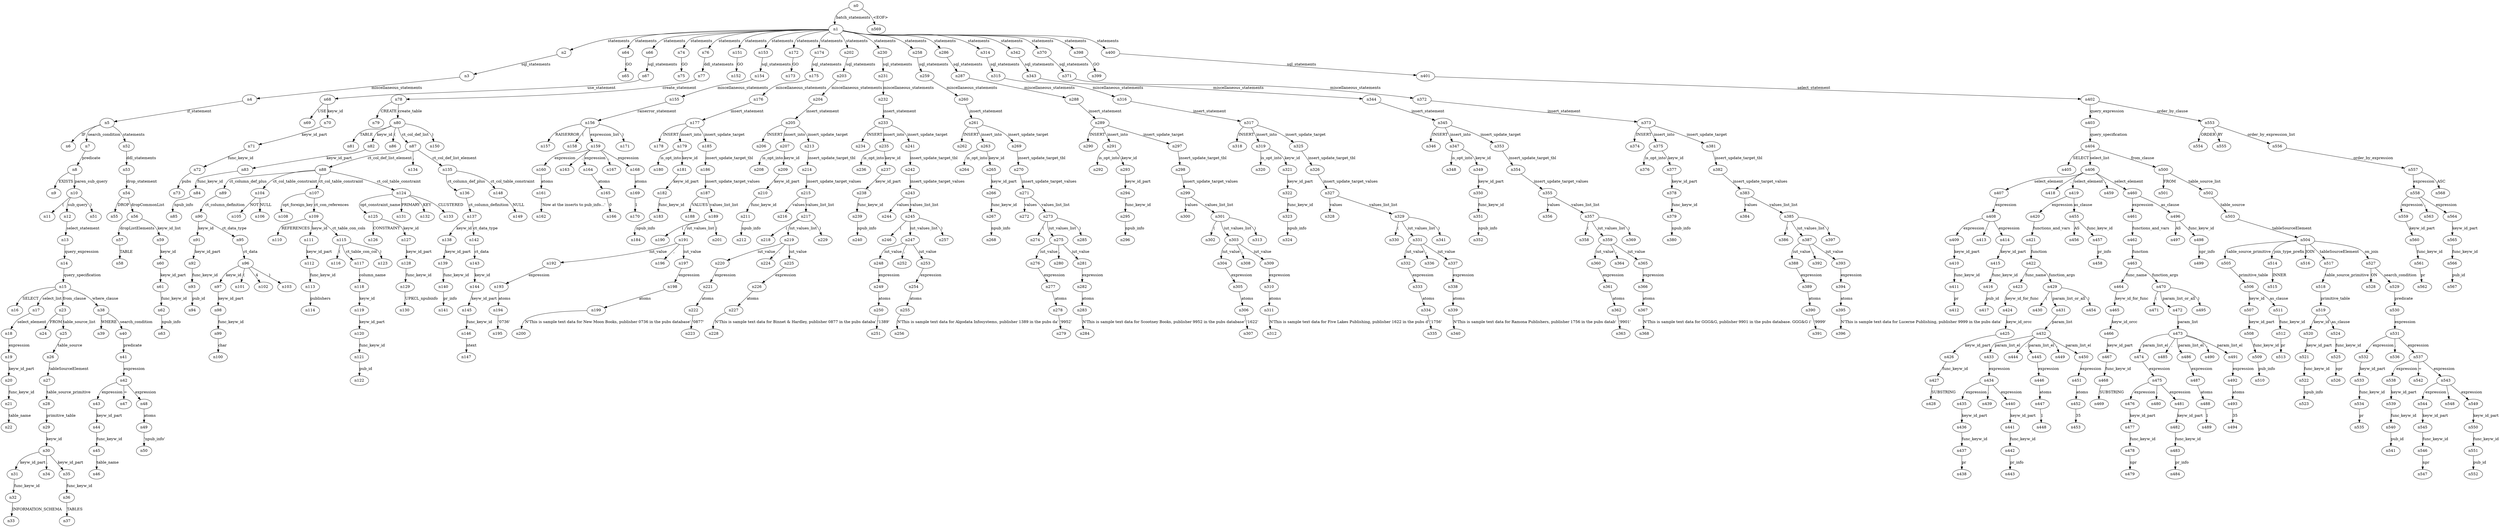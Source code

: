 digraph ParseTree {
  n0 -> n1 [label="batch_statements"];
  n1 -> n2 [label="statements"];
  n2 -> n3 [label="sql_statements"];
  n3 -> n4 [label="miscellaneous_statements"];
  n4 -> n5 [label="if_statement"];
  n5 -> n6 [label="IF"];
  n5 -> n7 [label="search_condition"];
  n7 -> n8 [label="predicate"];
  n8 -> n9 [label="EXISTS"];
  n8 -> n10 [label="paren_sub_query"];
  n10 -> n11 [label="("];
  n10 -> n12 [label="sub_query"];
  n12 -> n13 [label="select_statement"];
  n13 -> n14 [label="query_expression"];
  n14 -> n15 [label="query_specification"];
  n15 -> n16 [label="SELECT"];
  n15 -> n17 [label="select_list"];
  n17 -> n18 [label="select_element"];
  n18 -> n19 [label="expression"];
  n19 -> n20 [label="keyw_id_part"];
  n20 -> n21 [label="func_keyw_id"];
  n21 -> n22 [label="table_name"];
  n15 -> n23 [label="from_clause"];
  n23 -> n24 [label="FROM"];
  n23 -> n25 [label="table_source_list"];
  n25 -> n26 [label="table_source"];
  n26 -> n27 [label="tableSourceElement"];
  n27 -> n28 [label="table_source_primitive"];
  n28 -> n29 [label="primitive_table"];
  n29 -> n30 [label="keyw_id"];
  n30 -> n31 [label="keyw_id_part"];
  n31 -> n32 [label="func_keyw_id"];
  n32 -> n33 [label="INFORMATION_SCHEMA"];
  n30 -> n34 [label="."];
  n30 -> n35 [label="keyw_id_part"];
  n35 -> n36 [label="func_keyw_id"];
  n36 -> n37 [label="TABLES"];
  n15 -> n38 [label="where_clause"];
  n38 -> n39 [label="WHERE"];
  n38 -> n40 [label="search_condition"];
  n40 -> n41 [label="predicate"];
  n41 -> n42 [label="expression"];
  n42 -> n43 [label="expression"];
  n43 -> n44 [label="keyw_id_part"];
  n44 -> n45 [label="func_keyw_id"];
  n45 -> n46 [label="table_name"];
  n42 -> n47 [label="="];
  n42 -> n48 [label="expression"];
  n48 -> n49 [label="atoms"];
  n49 -> n50 [label="'npub_info'"];
  n10 -> n51 [label=")"];
  n5 -> n52 [label="statements"];
  n52 -> n53 [label="ddl_statements"];
  n53 -> n54 [label="drop_statement"];
  n54 -> n55 [label="DROP"];
  n54 -> n56 [label="dropCommonList"];
  n56 -> n57 [label="dropListElements"];
  n57 -> n58 [label="TABLE"];
  n56 -> n59 [label="keyw_id_list"];
  n59 -> n60 [label="keyw_id"];
  n60 -> n61 [label="keyw_id_part"];
  n61 -> n62 [label="func_keyw_id"];
  n62 -> n63 [label="npub_info"];
  n1 -> n64 [label="statements"];
  n64 -> n65 [label="GO"];
  n1 -> n66 [label="statements"];
  n66 -> n67 [label="sql_statements"];
  n67 -> n68 [label="use_statement"];
  n68 -> n69 [label="USE"];
  n68 -> n70 [label="keyw_id"];
  n70 -> n71 [label="keyw_id_part"];
  n71 -> n72 [label="func_keyw_id"];
  n72 -> n73 [label="pubs"];
  n1 -> n74 [label="statements"];
  n74 -> n75 [label="GO"];
  n1 -> n76 [label="statements"];
  n76 -> n77 [label="ddl_statements"];
  n77 -> n78 [label="create_statement"];
  n78 -> n79 [label="CREATE"];
  n78 -> n80 [label="create_table"];
  n80 -> n81 [label="TABLE"];
  n80 -> n82 [label="keyw_id"];
  n82 -> n83 [label="keyw_id_part"];
  n83 -> n84 [label="func_keyw_id"];
  n84 -> n85 [label="npub_info"];
  n80 -> n86 [label="("];
  n80 -> n87 [label="ct_col_def_list"];
  n87 -> n88 [label="ct_col_def_list_element"];
  n88 -> n89 [label="ct_column_def_plus"];
  n89 -> n90 [label="ct_column_definition"];
  n90 -> n91 [label="keyw_id"];
  n91 -> n92 [label="keyw_id_part"];
  n92 -> n93 [label="func_keyw_id"];
  n93 -> n94 [label="pub_id"];
  n90 -> n95 [label="ct_data_type"];
  n95 -> n96 [label="ct_data"];
  n96 -> n97 [label="keyw_id"];
  n97 -> n98 [label="keyw_id_part"];
  n98 -> n99 [label="func_keyw_id"];
  n99 -> n100 [label="char"];
  n96 -> n101 [label="("];
  n96 -> n102 [label="4"];
  n96 -> n103 [label=")"];
  n88 -> n104 [label="ct_col_table_constraint"];
  n104 -> n105 [label="NOT"];
  n104 -> n106 [label="NULL"];
  n88 -> n107 [label="ct_col_table_constraint"];
  n107 -> n108 [label="opt_foreign_key"];
  n107 -> n109 [label="ct_con_references"];
  n109 -> n110 [label="REFERENCES"];
  n109 -> n111 [label="keyw_id"];
  n111 -> n112 [label="keyw_id_part"];
  n112 -> n113 [label="func_keyw_id"];
  n113 -> n114 [label="publishers"];
  n109 -> n115 [label="ct_table_con_cols"];
  n115 -> n116 [label="("];
  n115 -> n117 [label="ct_table_con_col"];
  n117 -> n118 [label="column_name"];
  n118 -> n119 [label="keyw_id"];
  n119 -> n120 [label="keyw_id_part"];
  n120 -> n121 [label="func_keyw_id"];
  n121 -> n122 [label="pub_id"];
  n115 -> n123 [label=")"];
  n88 -> n124 [label="ct_col_table_constraint"];
  n124 -> n125 [label="opt_constraint_name"];
  n125 -> n126 [label="CONSTRAINT"];
  n125 -> n127 [label="keyw_id"];
  n127 -> n128 [label="keyw_id_part"];
  n128 -> n129 [label="func_keyw_id"];
  n129 -> n130 [label="UPKCL_npubinfo"];
  n124 -> n131 [label="PRIMARY"];
  n124 -> n132 [label="KEY"];
  n124 -> n133 [label="CLUSTERED"];
  n87 -> n134 [label=","];
  n87 -> n135 [label="ct_col_def_list_element"];
  n135 -> n136 [label="ct_column_def_plus"];
  n136 -> n137 [label="ct_column_definition"];
  n137 -> n138 [label="keyw_id"];
  n138 -> n139 [label="keyw_id_part"];
  n139 -> n140 [label="func_keyw_id"];
  n140 -> n141 [label="pr_info"];
  n137 -> n142 [label="ct_data_type"];
  n142 -> n143 [label="ct_data"];
  n143 -> n144 [label="keyw_id"];
  n144 -> n145 [label="keyw_id_part"];
  n145 -> n146 [label="func_keyw_id"];
  n146 -> n147 [label="ntext"];
  n135 -> n148 [label="ct_col_table_constraint"];
  n148 -> n149 [label="NULL"];
  n80 -> n150 [label=")"];
  n1 -> n151 [label="statements"];
  n151 -> n152 [label="GO"];
  n1 -> n153 [label="statements"];
  n153 -> n154 [label="sql_statements"];
  n154 -> n155 [label="miscellaneous_statements"];
  n155 -> n156 [label="raiserror_statement"];
  n156 -> n157 [label="RAISERROR"];
  n156 -> n158 [label="("];
  n156 -> n159 [label="expression_list"];
  n159 -> n160 [label="expression"];
  n160 -> n161 [label="atoms"];
  n161 -> n162 [label="'Now at the inserts to pub_info...'"];
  n159 -> n163 [label=","];
  n159 -> n164 [label="expression"];
  n164 -> n165 [label="atoms"];
  n165 -> n166 [label="0"];
  n159 -> n167 [label=","];
  n159 -> n168 [label="expression"];
  n168 -> n169 [label="atoms"];
  n169 -> n170 [label="1"];
  n156 -> n171 [label=")"];
  n1 -> n172 [label="statements"];
  n172 -> n173 [label="GO"];
  n1 -> n174 [label="statements"];
  n174 -> n175 [label="sql_statements"];
  n175 -> n176 [label="miscellaneous_statements"];
  n176 -> n177 [label="insert_statement"];
  n177 -> n178 [label="INSERT"];
  n177 -> n179 [label="insert_into"];
  n179 -> n180 [label="is_opt_into"];
  n179 -> n181 [label="keyw_id"];
  n181 -> n182 [label="keyw_id_part"];
  n182 -> n183 [label="func_keyw_id"];
  n183 -> n184 [label="npub_info"];
  n177 -> n185 [label="insert_update_target"];
  n185 -> n186 [label="insert_update_target_tbl"];
  n186 -> n187 [label="insert_update_target_values"];
  n187 -> n188 [label="VALUES"];
  n187 -> n189 [label="values_list_list"];
  n189 -> n190 [label="("];
  n189 -> n191 [label="iut_values_list"];
  n191 -> n192 [label="iut_value"];
  n192 -> n193 [label="expression"];
  n193 -> n194 [label="atoms"];
  n194 -> n195 [label="'0736'"];
  n191 -> n196 [label=","];
  n191 -> n197 [label="iut_value"];
  n197 -> n198 [label="expression"];
  n198 -> n199 [label="atoms"];
  n199 -> n200 [label="N'This is sample text data for New Moon Books, publisher 0736 in the pubs database'"];
  n189 -> n201 [label=")"];
  n1 -> n202 [label="statements"];
  n202 -> n203 [label="sql_statements"];
  n203 -> n204 [label="miscellaneous_statements"];
  n204 -> n205 [label="insert_statement"];
  n205 -> n206 [label="INSERT"];
  n205 -> n207 [label="insert_into"];
  n207 -> n208 [label="is_opt_into"];
  n207 -> n209 [label="keyw_id"];
  n209 -> n210 [label="keyw_id_part"];
  n210 -> n211 [label="func_keyw_id"];
  n211 -> n212 [label="npub_info"];
  n205 -> n213 [label="insert_update_target"];
  n213 -> n214 [label="insert_update_target_tbl"];
  n214 -> n215 [label="insert_update_target_values"];
  n215 -> n216 [label="values"];
  n215 -> n217 [label="values_list_list"];
  n217 -> n218 [label="("];
  n217 -> n219 [label="iut_values_list"];
  n219 -> n220 [label="iut_value"];
  n220 -> n221 [label="expression"];
  n221 -> n222 [label="atoms"];
  n222 -> n223 [label="'0877'"];
  n219 -> n224 [label=","];
  n219 -> n225 [label="iut_value"];
  n225 -> n226 [label="expression"];
  n226 -> n227 [label="atoms"];
  n227 -> n228 [label="N'This is sample text data for Binnet & Hardley, publisher 0877 in the pubs databa'"];
  n217 -> n229 [label=")"];
  n1 -> n230 [label="statements"];
  n230 -> n231 [label="sql_statements"];
  n231 -> n232 [label="miscellaneous_statements"];
  n232 -> n233 [label="insert_statement"];
  n233 -> n234 [label="INSERT"];
  n233 -> n235 [label="insert_into"];
  n235 -> n236 [label="is_opt_into"];
  n235 -> n237 [label="keyw_id"];
  n237 -> n238 [label="keyw_id_part"];
  n238 -> n239 [label="func_keyw_id"];
  n239 -> n240 [label="npub_info"];
  n233 -> n241 [label="insert_update_target"];
  n241 -> n242 [label="insert_update_target_tbl"];
  n242 -> n243 [label="insert_update_target_values"];
  n243 -> n244 [label="values"];
  n243 -> n245 [label="values_list_list"];
  n245 -> n246 [label="("];
  n245 -> n247 [label="iut_values_list"];
  n247 -> n248 [label="iut_value"];
  n248 -> n249 [label="expression"];
  n249 -> n250 [label="atoms"];
  n250 -> n251 [label="'1389'"];
  n247 -> n252 [label=","];
  n247 -> n253 [label="iut_value"];
  n253 -> n254 [label="expression"];
  n254 -> n255 [label="atoms"];
  n255 -> n256 [label="N'This is sample text data for Algodata Infosystems, publisher 1389 in the pubs da'"];
  n245 -> n257 [label=")"];
  n1 -> n258 [label="statements"];
  n258 -> n259 [label="sql_statements"];
  n259 -> n260 [label="miscellaneous_statements"];
  n260 -> n261 [label="insert_statement"];
  n261 -> n262 [label="INSERT"];
  n261 -> n263 [label="insert_into"];
  n263 -> n264 [label="is_opt_into"];
  n263 -> n265 [label="keyw_id"];
  n265 -> n266 [label="keyw_id_part"];
  n266 -> n267 [label="func_keyw_id"];
  n267 -> n268 [label="npub_info"];
  n261 -> n269 [label="insert_update_target"];
  n269 -> n270 [label="insert_update_target_tbl"];
  n270 -> n271 [label="insert_update_target_values"];
  n271 -> n272 [label="values"];
  n271 -> n273 [label="values_list_list"];
  n273 -> n274 [label="("];
  n273 -> n275 [label="iut_values_list"];
  n275 -> n276 [label="iut_value"];
  n276 -> n277 [label="expression"];
  n277 -> n278 [label="atoms"];
  n278 -> n279 [label="'9952'"];
  n275 -> n280 [label=","];
  n275 -> n281 [label="iut_value"];
  n281 -> n282 [label="expression"];
  n282 -> n283 [label="atoms"];
  n283 -> n284 [label="N'This is sample text data for Scootney Books, publisher 9952 in the pubs database'"];
  n273 -> n285 [label=")"];
  n1 -> n286 [label="statements"];
  n286 -> n287 [label="sql_statements"];
  n287 -> n288 [label="miscellaneous_statements"];
  n288 -> n289 [label="insert_statement"];
  n289 -> n290 [label="INSERT"];
  n289 -> n291 [label="insert_into"];
  n291 -> n292 [label="is_opt_into"];
  n291 -> n293 [label="keyw_id"];
  n293 -> n294 [label="keyw_id_part"];
  n294 -> n295 [label="func_keyw_id"];
  n295 -> n296 [label="npub_info"];
  n289 -> n297 [label="insert_update_target"];
  n297 -> n298 [label="insert_update_target_tbl"];
  n298 -> n299 [label="insert_update_target_values"];
  n299 -> n300 [label="values"];
  n299 -> n301 [label="values_list_list"];
  n301 -> n302 [label="("];
  n301 -> n303 [label="iut_values_list"];
  n303 -> n304 [label="iut_value"];
  n304 -> n305 [label="expression"];
  n305 -> n306 [label="atoms"];
  n306 -> n307 [label="'1622'"];
  n303 -> n308 [label=","];
  n303 -> n309 [label="iut_value"];
  n309 -> n310 [label="expression"];
  n310 -> n311 [label="atoms"];
  n311 -> n312 [label="N'This is sample text data for Five Lakes Publishing, publisher 1622 in the pubs d'"];
  n301 -> n313 [label=")"];
  n1 -> n314 [label="statements"];
  n314 -> n315 [label="sql_statements"];
  n315 -> n316 [label="miscellaneous_statements"];
  n316 -> n317 [label="insert_statement"];
  n317 -> n318 [label="INSERT"];
  n317 -> n319 [label="insert_into"];
  n319 -> n320 [label="is_opt_into"];
  n319 -> n321 [label="keyw_id"];
  n321 -> n322 [label="keyw_id_part"];
  n322 -> n323 [label="func_keyw_id"];
  n323 -> n324 [label="npub_info"];
  n317 -> n325 [label="insert_update_target"];
  n325 -> n326 [label="insert_update_target_tbl"];
  n326 -> n327 [label="insert_update_target_values"];
  n327 -> n328 [label="values"];
  n327 -> n329 [label="values_list_list"];
  n329 -> n330 [label="("];
  n329 -> n331 [label="iut_values_list"];
  n331 -> n332 [label="iut_value"];
  n332 -> n333 [label="expression"];
  n333 -> n334 [label="atoms"];
  n334 -> n335 [label="'1756'"];
  n331 -> n336 [label=","];
  n331 -> n337 [label="iut_value"];
  n337 -> n338 [label="expression"];
  n338 -> n339 [label="atoms"];
  n339 -> n340 [label="N'This is sample text data for Ramona Publishers, publisher 1756 in the pubs datab'"];
  n329 -> n341 [label=")"];
  n1 -> n342 [label="statements"];
  n342 -> n343 [label="sql_statements"];
  n343 -> n344 [label="miscellaneous_statements"];
  n344 -> n345 [label="insert_statement"];
  n345 -> n346 [label="INSERT"];
  n345 -> n347 [label="insert_into"];
  n347 -> n348 [label="is_opt_into"];
  n347 -> n349 [label="keyw_id"];
  n349 -> n350 [label="keyw_id_part"];
  n350 -> n351 [label="func_keyw_id"];
  n351 -> n352 [label="npub_info"];
  n345 -> n353 [label="insert_update_target"];
  n353 -> n354 [label="insert_update_target_tbl"];
  n354 -> n355 [label="insert_update_target_values"];
  n355 -> n356 [label="values"];
  n355 -> n357 [label="values_list_list"];
  n357 -> n358 [label="("];
  n357 -> n359 [label="iut_values_list"];
  n359 -> n360 [label="iut_value"];
  n360 -> n361 [label="expression"];
  n361 -> n362 [label="atoms"];
  n362 -> n363 [label="'9901'"];
  n359 -> n364 [label=","];
  n359 -> n365 [label="iut_value"];
  n365 -> n366 [label="expression"];
  n366 -> n367 [label="atoms"];
  n367 -> n368 [label="N'This is sample text data for GGG&G, publisher 9901 in the pubs database. GGG&G i'"];
  n357 -> n369 [label=")"];
  n1 -> n370 [label="statements"];
  n370 -> n371 [label="sql_statements"];
  n371 -> n372 [label="miscellaneous_statements"];
  n372 -> n373 [label="insert_statement"];
  n373 -> n374 [label="INSERT"];
  n373 -> n375 [label="insert_into"];
  n375 -> n376 [label="is_opt_into"];
  n375 -> n377 [label="keyw_id"];
  n377 -> n378 [label="keyw_id_part"];
  n378 -> n379 [label="func_keyw_id"];
  n379 -> n380 [label="npub_info"];
  n373 -> n381 [label="insert_update_target"];
  n381 -> n382 [label="insert_update_target_tbl"];
  n382 -> n383 [label="insert_update_target_values"];
  n383 -> n384 [label="values"];
  n383 -> n385 [label="values_list_list"];
  n385 -> n386 [label="("];
  n385 -> n387 [label="iut_values_list"];
  n387 -> n388 [label="iut_value"];
  n388 -> n389 [label="expression"];
  n389 -> n390 [label="atoms"];
  n390 -> n391 [label="'9999'"];
  n387 -> n392 [label=","];
  n387 -> n393 [label="iut_value"];
  n393 -> n394 [label="expression"];
  n394 -> n395 [label="atoms"];
  n395 -> n396 [label="N'This is sample text data for Lucerne Publishing, publisher 9999 in the pubs data'"];
  n385 -> n397 [label=")"];
  n1 -> n398 [label="statements"];
  n398 -> n399 [label="GO"];
  n1 -> n400 [label="statements"];
  n400 -> n401 [label="sql_statements"];
  n401 -> n402 [label="select_statement"];
  n402 -> n403 [label="query_expression"];
  n403 -> n404 [label="query_specification"];
  n404 -> n405 [label="SELECT"];
  n404 -> n406 [label="select_list"];
  n406 -> n407 [label="select_element"];
  n407 -> n408 [label="expression"];
  n408 -> n409 [label="expression"];
  n409 -> n410 [label="keyw_id_part"];
  n410 -> n411 [label="func_keyw_id"];
  n411 -> n412 [label="pr"];
  n408 -> n413 [label="."];
  n408 -> n414 [label="expression"];
  n414 -> n415 [label="keyw_id_part"];
  n415 -> n416 [label="func_keyw_id"];
  n416 -> n417 [label="pub_id"];
  n406 -> n418 [label=","];
  n406 -> n419 [label="select_element"];
  n419 -> n420 [label="expression"];
  n420 -> n421 [label="functions_and_vars"];
  n421 -> n422 [label="function"];
  n422 -> n423 [label="func_name"];
  n423 -> n424 [label="keyw_id_for_func"];
  n424 -> n425 [label="keyw_id_orcc"];
  n425 -> n426 [label="keyw_id_part"];
  n426 -> n427 [label="func_keyw_id"];
  n427 -> n428 [label="SUBSTRING"];
  n422 -> n429 [label="function_args"];
  n429 -> n430 [label="("];
  n429 -> n431 [label="param_list_or_all"];
  n431 -> n432 [label="param_list"];
  n432 -> n433 [label="param_list_el"];
  n433 -> n434 [label="expression"];
  n434 -> n435 [label="expression"];
  n435 -> n436 [label="keyw_id_part"];
  n436 -> n437 [label="func_keyw_id"];
  n437 -> n438 [label="pr"];
  n434 -> n439 [label="."];
  n434 -> n440 [label="expression"];
  n440 -> n441 [label="keyw_id_part"];
  n441 -> n442 [label="func_keyw_id"];
  n442 -> n443 [label="pr_info"];
  n432 -> n444 [label=","];
  n432 -> n445 [label="param_list_el"];
  n445 -> n446 [label="expression"];
  n446 -> n447 [label="atoms"];
  n447 -> n448 [label="1"];
  n432 -> n449 [label=","];
  n432 -> n450 [label="param_list_el"];
  n450 -> n451 [label="expression"];
  n451 -> n452 [label="atoms"];
  n452 -> n453 [label="35"];
  n429 -> n454 [label=")"];
  n419 -> n455 [label="as_clause"];
  n455 -> n456 [label="AS"];
  n455 -> n457 [label="func_keyw_id"];
  n457 -> n458 [label="pr_info"];
  n406 -> n459 [label=","];
  n406 -> n460 [label="select_element"];
  n460 -> n461 [label="expression"];
  n461 -> n462 [label="functions_and_vars"];
  n462 -> n463 [label="function"];
  n463 -> n464 [label="func_name"];
  n464 -> n465 [label="keyw_id_for_func"];
  n465 -> n466 [label="keyw_id_orcc"];
  n466 -> n467 [label="keyw_id_part"];
  n467 -> n468 [label="func_keyw_id"];
  n468 -> n469 [label="SUBSTRING"];
  n463 -> n470 [label="function_args"];
  n470 -> n471 [label="("];
  n470 -> n472 [label="param_list_or_all"];
  n472 -> n473 [label="param_list"];
  n473 -> n474 [label="param_list_el"];
  n474 -> n475 [label="expression"];
  n475 -> n476 [label="expression"];
  n476 -> n477 [label="keyw_id_part"];
  n477 -> n478 [label="func_keyw_id"];
  n478 -> n479 [label="npr"];
  n475 -> n480 [label="."];
  n475 -> n481 [label="expression"];
  n481 -> n482 [label="keyw_id_part"];
  n482 -> n483 [label="func_keyw_id"];
  n483 -> n484 [label="pr_info"];
  n473 -> n485 [label=","];
  n473 -> n486 [label="param_list_el"];
  n486 -> n487 [label="expression"];
  n487 -> n488 [label="atoms"];
  n488 -> n489 [label="1"];
  n473 -> n490 [label=","];
  n473 -> n491 [label="param_list_el"];
  n491 -> n492 [label="expression"];
  n492 -> n493 [label="atoms"];
  n493 -> n494 [label="35"];
  n470 -> n495 [label=")"];
  n460 -> n496 [label="as_clause"];
  n496 -> n497 [label="AS"];
  n496 -> n498 [label="func_keyw_id"];
  n498 -> n499 [label="npr_info"];
  n404 -> n500 [label="from_clause"];
  n500 -> n501 [label="FROM"];
  n500 -> n502 [label="table_source_list"];
  n502 -> n503 [label="table_source"];
  n503 -> n504 [label="tableSourceElement"];
  n504 -> n505 [label="table_source_primitive"];
  n505 -> n506 [label="primitive_table"];
  n506 -> n507 [label="keyw_id"];
  n507 -> n508 [label="keyw_id_part"];
  n508 -> n509 [label="func_keyw_id"];
  n509 -> n510 [label="pub_info"];
  n506 -> n511 [label="as_clause"];
  n511 -> n512 [label="func_keyw_id"];
  n512 -> n513 [label="pr"];
  n504 -> n514 [label="join_type_prefix"];
  n514 -> n515 [label="INNER"];
  n504 -> n516 [label="JOIN"];
  n504 -> n517 [label="tableSourceElement"];
  n517 -> n518 [label="table_source_primitive"];
  n518 -> n519 [label="primitive_table"];
  n519 -> n520 [label="keyw_id"];
  n520 -> n521 [label="keyw_id_part"];
  n521 -> n522 [label="func_keyw_id"];
  n522 -> n523 [label="npub_info"];
  n519 -> n524 [label="as_clause"];
  n524 -> n525 [label="func_keyw_id"];
  n525 -> n526 [label="npr"];
  n504 -> n527 [label="on_join"];
  n527 -> n528 [label="ON"];
  n527 -> n529 [label="search_condition"];
  n529 -> n530 [label="predicate"];
  n530 -> n531 [label="expression"];
  n531 -> n532 [label="expression"];
  n532 -> n533 [label="keyw_id_part"];
  n533 -> n534 [label="func_keyw_id"];
  n534 -> n535 [label="pr"];
  n531 -> n536 [label="."];
  n531 -> n537 [label="expression"];
  n537 -> n538 [label="expression"];
  n538 -> n539 [label="keyw_id_part"];
  n539 -> n540 [label="func_keyw_id"];
  n540 -> n541 [label="pub_id"];
  n537 -> n542 [label="="];
  n537 -> n543 [label="expression"];
  n543 -> n544 [label="expression"];
  n544 -> n545 [label="keyw_id_part"];
  n545 -> n546 [label="func_keyw_id"];
  n546 -> n547 [label="npr"];
  n543 -> n548 [label="."];
  n543 -> n549 [label="expression"];
  n549 -> n550 [label="keyw_id_part"];
  n550 -> n551 [label="func_keyw_id"];
  n551 -> n552 [label="pub_id"];
  n402 -> n553 [label="order_by_clause"];
  n553 -> n554 [label="ORDER"];
  n553 -> n555 [label="BY"];
  n553 -> n556 [label="order_by_expression_list"];
  n556 -> n557 [label="order_by_expression"];
  n557 -> n558 [label="expression"];
  n558 -> n559 [label="expression"];
  n559 -> n560 [label="keyw_id_part"];
  n560 -> n561 [label="func_keyw_id"];
  n561 -> n562 [label="pr"];
  n558 -> n563 [label="."];
  n558 -> n564 [label="expression"];
  n564 -> n565 [label="keyw_id_part"];
  n565 -> n566 [label="func_keyw_id"];
  n566 -> n567 [label="pub_id"];
  n557 -> n568 [label="ASC"];
  n0 -> n569 [label="<EOF>"];
}